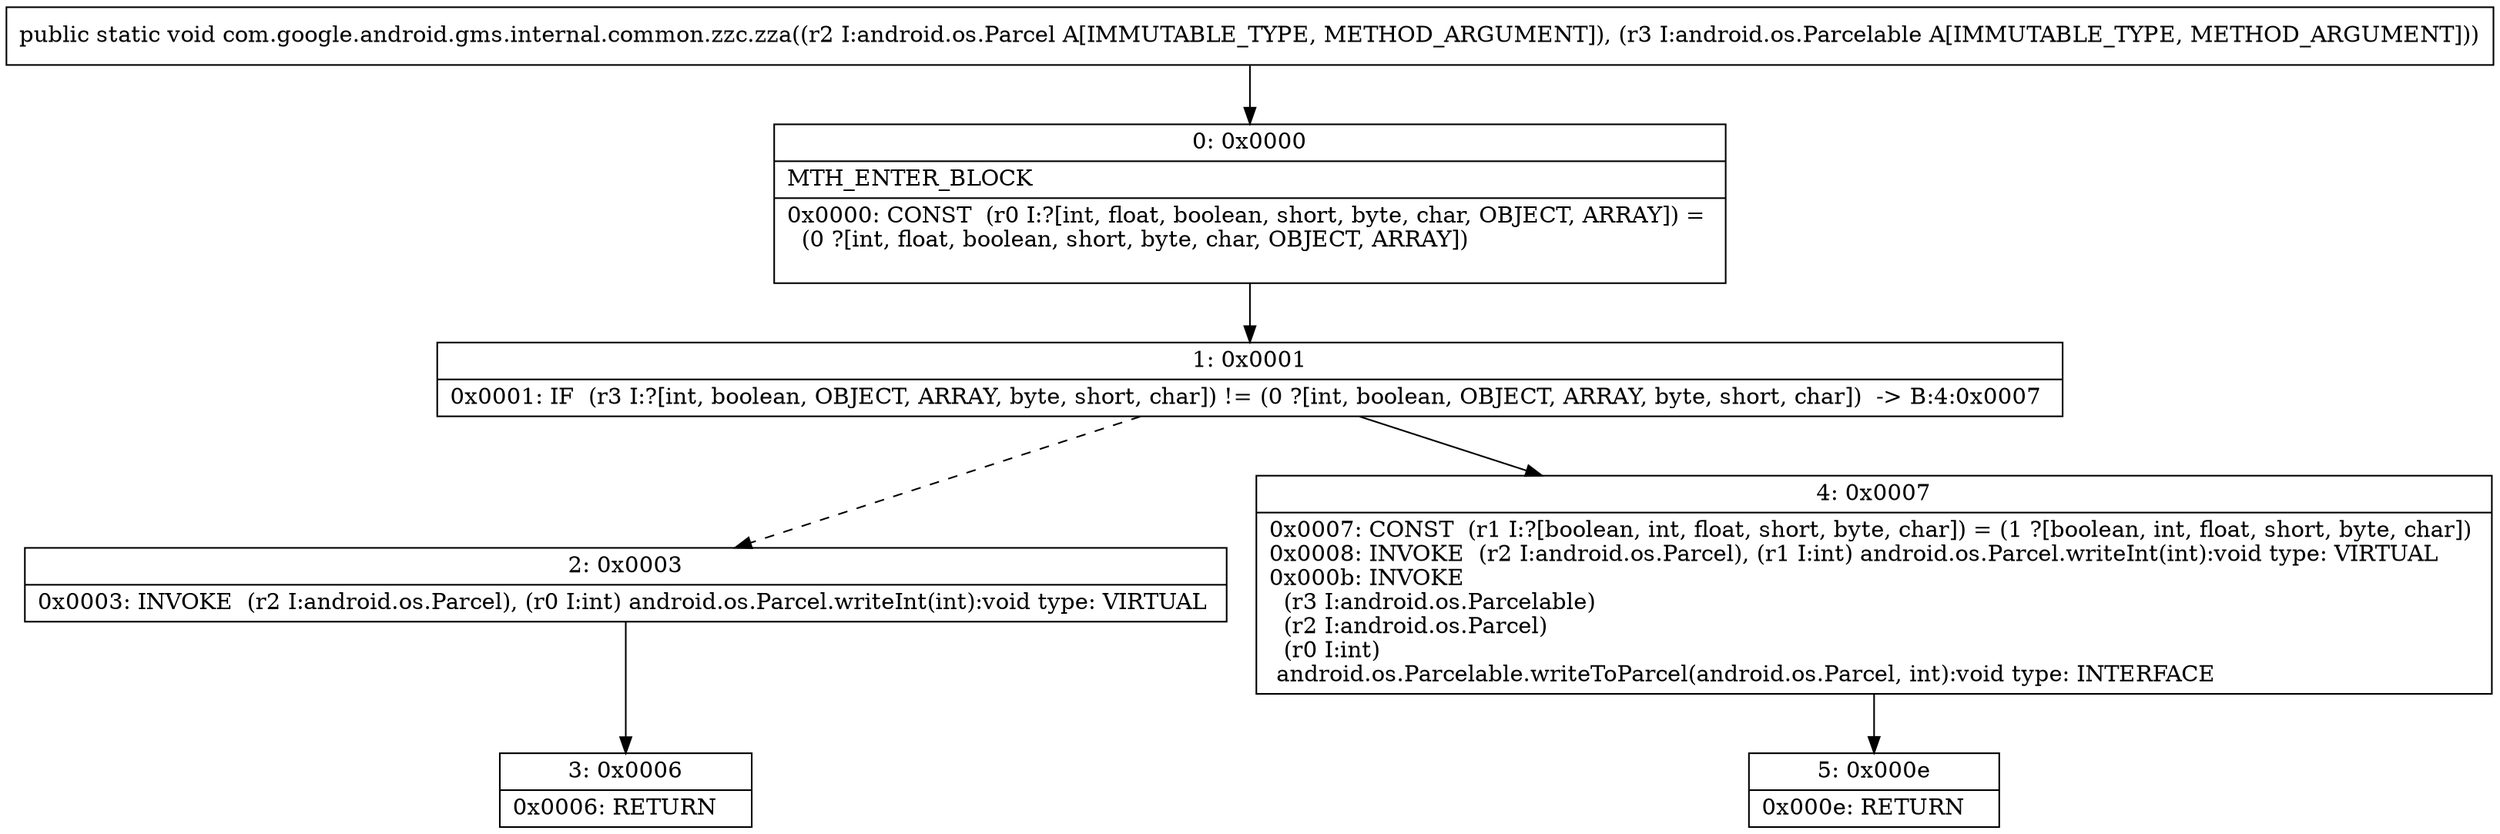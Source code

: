digraph "CFG forcom.google.android.gms.internal.common.zzc.zza(Landroid\/os\/Parcel;Landroid\/os\/Parcelable;)V" {
Node_0 [shape=record,label="{0\:\ 0x0000|MTH_ENTER_BLOCK\l|0x0000: CONST  (r0 I:?[int, float, boolean, short, byte, char, OBJECT, ARRAY]) = \l  (0 ?[int, float, boolean, short, byte, char, OBJECT, ARRAY])\l \l}"];
Node_1 [shape=record,label="{1\:\ 0x0001|0x0001: IF  (r3 I:?[int, boolean, OBJECT, ARRAY, byte, short, char]) != (0 ?[int, boolean, OBJECT, ARRAY, byte, short, char])  \-\> B:4:0x0007 \l}"];
Node_2 [shape=record,label="{2\:\ 0x0003|0x0003: INVOKE  (r2 I:android.os.Parcel), (r0 I:int) android.os.Parcel.writeInt(int):void type: VIRTUAL \l}"];
Node_3 [shape=record,label="{3\:\ 0x0006|0x0006: RETURN   \l}"];
Node_4 [shape=record,label="{4\:\ 0x0007|0x0007: CONST  (r1 I:?[boolean, int, float, short, byte, char]) = (1 ?[boolean, int, float, short, byte, char]) \l0x0008: INVOKE  (r2 I:android.os.Parcel), (r1 I:int) android.os.Parcel.writeInt(int):void type: VIRTUAL \l0x000b: INVOKE  \l  (r3 I:android.os.Parcelable)\l  (r2 I:android.os.Parcel)\l  (r0 I:int)\l android.os.Parcelable.writeToParcel(android.os.Parcel, int):void type: INTERFACE \l}"];
Node_5 [shape=record,label="{5\:\ 0x000e|0x000e: RETURN   \l}"];
MethodNode[shape=record,label="{public static void com.google.android.gms.internal.common.zzc.zza((r2 I:android.os.Parcel A[IMMUTABLE_TYPE, METHOD_ARGUMENT]), (r3 I:android.os.Parcelable A[IMMUTABLE_TYPE, METHOD_ARGUMENT])) }"];
MethodNode -> Node_0;
Node_0 -> Node_1;
Node_1 -> Node_2[style=dashed];
Node_1 -> Node_4;
Node_2 -> Node_3;
Node_4 -> Node_5;
}

